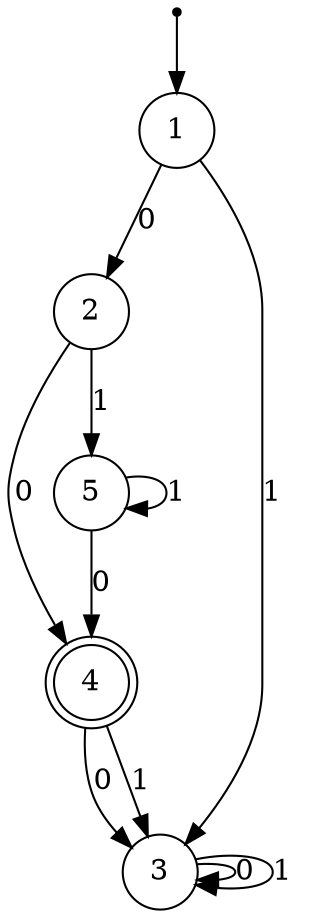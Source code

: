 digraph AFD {
	start [shape=point]
	start -> 1
	1 [shape=circle]
	1 -> 2 [label="0"]
	1 -> 3 [label="1"]
	2 [shape=circle]
	2 -> 4 [label="0"]
	2 -> 5 [label="1"]
	3 [shape=circle]
	3 -> 3 [label="0"]
	3 -> 3 [label="1"]
	4 [shape=circle, peripheries=2]
	4 -> 3 [label="0"]
	4 -> 3 [label="1"]
	5 [shape=circle]
	5 -> 4 [label="0"]
	5 -> 5 [label="1"]
}
